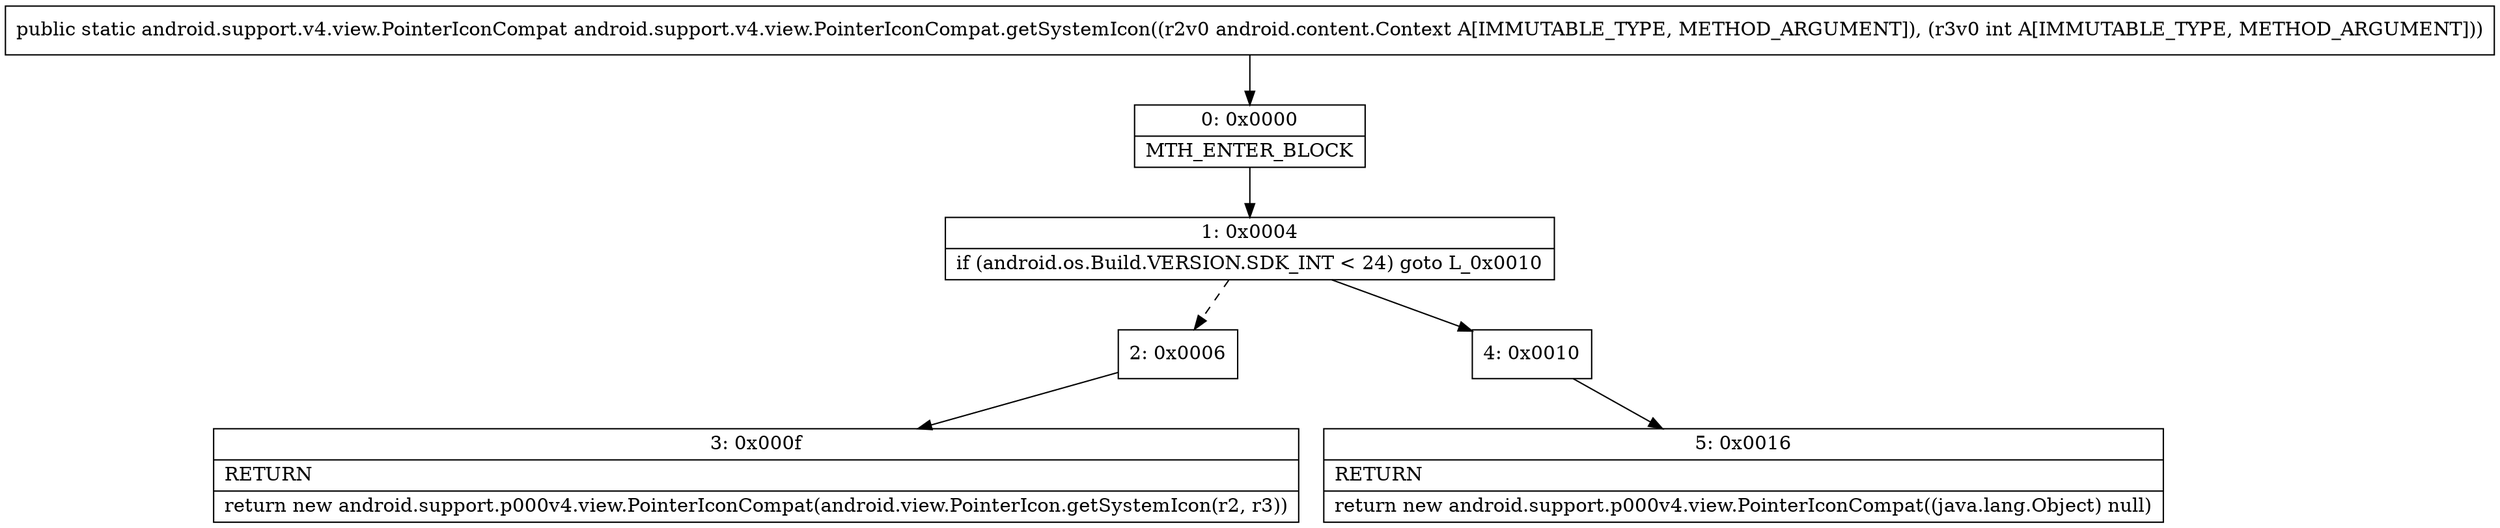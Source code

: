 digraph "CFG forandroid.support.v4.view.PointerIconCompat.getSystemIcon(Landroid\/content\/Context;I)Landroid\/support\/v4\/view\/PointerIconCompat;" {
Node_0 [shape=record,label="{0\:\ 0x0000|MTH_ENTER_BLOCK\l}"];
Node_1 [shape=record,label="{1\:\ 0x0004|if (android.os.Build.VERSION.SDK_INT \< 24) goto L_0x0010\l}"];
Node_2 [shape=record,label="{2\:\ 0x0006}"];
Node_3 [shape=record,label="{3\:\ 0x000f|RETURN\l|return new android.support.p000v4.view.PointerIconCompat(android.view.PointerIcon.getSystemIcon(r2, r3))\l}"];
Node_4 [shape=record,label="{4\:\ 0x0010}"];
Node_5 [shape=record,label="{5\:\ 0x0016|RETURN\l|return new android.support.p000v4.view.PointerIconCompat((java.lang.Object) null)\l}"];
MethodNode[shape=record,label="{public static android.support.v4.view.PointerIconCompat android.support.v4.view.PointerIconCompat.getSystemIcon((r2v0 android.content.Context A[IMMUTABLE_TYPE, METHOD_ARGUMENT]), (r3v0 int A[IMMUTABLE_TYPE, METHOD_ARGUMENT])) }"];
MethodNode -> Node_0;
Node_0 -> Node_1;
Node_1 -> Node_2[style=dashed];
Node_1 -> Node_4;
Node_2 -> Node_3;
Node_4 -> Node_5;
}

